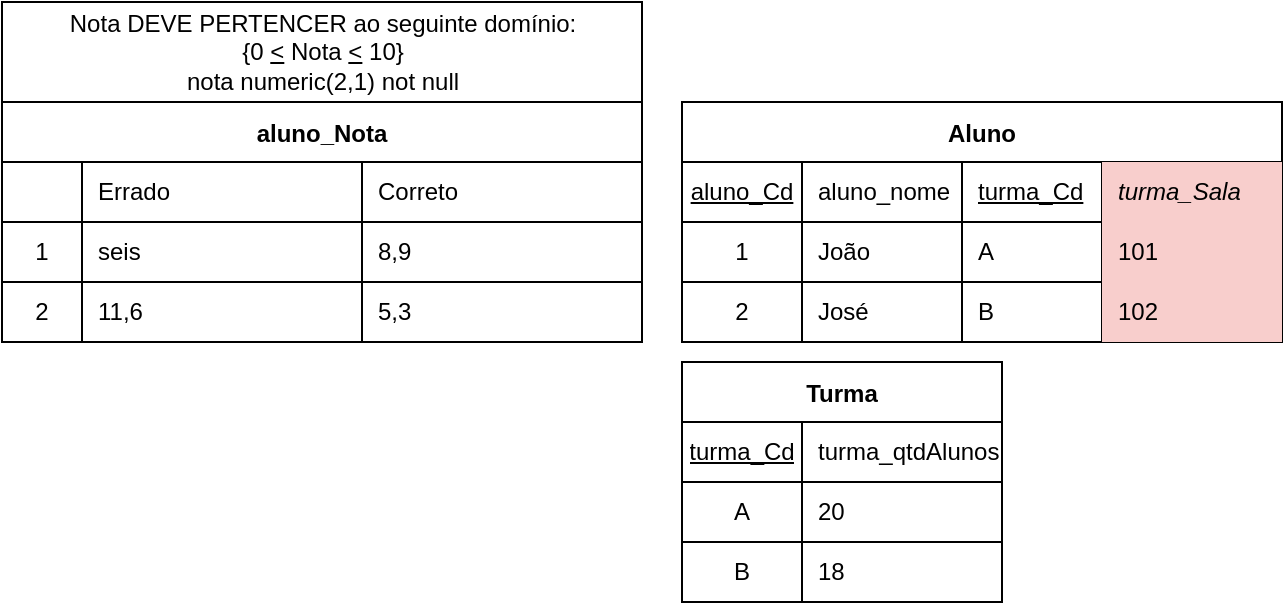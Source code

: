 <mxfile version="18.1.3" type="github"><diagram id="379qlIb-3-_eoajQLaRB" name="Page-1"><mxGraphModel dx="818" dy="680" grid="1" gridSize="10" guides="1" tooltips="1" connect="1" arrows="1" fold="1" page="1" pageScale="1" pageWidth="827" pageHeight="1169" math="0" shadow="0"><root><mxCell id="0"/><mxCell id="1" parent="0"/><mxCell id="DfF8V6Z4Zw2EoKoNlNdy-20" value="" style="rounded=0;whiteSpace=wrap;html=1;sketch=0;" vertex="1" parent="1"><mxGeometry x="40" y="30" width="320" height="50" as="geometry"/></mxCell><mxCell id="DfF8V6Z4Zw2EoKoNlNdy-1" value="aluno_Nota" style="shape=table;startSize=30;container=1;collapsible=0;childLayout=tableLayout;fixedRows=1;rowLines=1;fontStyle=1;sketch=0;" vertex="1" parent="1"><mxGeometry x="40" y="80" width="320" height="120" as="geometry"/></mxCell><mxCell id="DfF8V6Z4Zw2EoKoNlNdy-11" style="shape=tableRow;horizontal=0;startSize=0;swimlaneHead=0;swimlaneBody=0;top=0;left=0;bottom=0;right=0;collapsible=0;dropTarget=0;fillColor=none;points=[[0,0.5],[1,0.5]];portConstraint=eastwest;" vertex="1" parent="DfF8V6Z4Zw2EoKoNlNdy-1"><mxGeometry y="30" width="320" height="30" as="geometry"/></mxCell><mxCell id="DfF8V6Z4Zw2EoKoNlNdy-12" style="shape=partialRectangle;html=1;whiteSpace=wrap;connectable=0;fillColor=none;top=0;left=0;bottom=0;right=0;overflow=hidden;pointerEvents=1;" vertex="1" parent="DfF8V6Z4Zw2EoKoNlNdy-11"><mxGeometry width="40" height="30" as="geometry"><mxRectangle width="40" height="30" as="alternateBounds"/></mxGeometry></mxCell><mxCell id="DfF8V6Z4Zw2EoKoNlNdy-13" value="Errado" style="shape=partialRectangle;html=1;whiteSpace=wrap;connectable=0;fillColor=none;top=0;left=0;bottom=0;right=0;align=left;spacingLeft=6;overflow=hidden;" vertex="1" parent="DfF8V6Z4Zw2EoKoNlNdy-11"><mxGeometry x="40" width="140" height="30" as="geometry"><mxRectangle width="140" height="30" as="alternateBounds"/></mxGeometry></mxCell><mxCell id="DfF8V6Z4Zw2EoKoNlNdy-14" value="Correto" style="shape=partialRectangle;html=1;whiteSpace=wrap;connectable=0;fillColor=none;top=0;left=0;bottom=0;right=0;align=left;spacingLeft=6;overflow=hidden;" vertex="1" parent="DfF8V6Z4Zw2EoKoNlNdy-11"><mxGeometry x="180" width="140" height="30" as="geometry"><mxRectangle width="140" height="30" as="alternateBounds"/></mxGeometry></mxCell><mxCell id="DfF8V6Z4Zw2EoKoNlNdy-2" value="" style="shape=tableRow;horizontal=0;startSize=0;swimlaneHead=0;swimlaneBody=0;top=0;left=0;bottom=0;right=0;collapsible=0;dropTarget=0;fillColor=none;points=[[0,0.5],[1,0.5]];portConstraint=eastwest;" vertex="1" parent="DfF8V6Z4Zw2EoKoNlNdy-1"><mxGeometry y="60" width="320" height="30" as="geometry"/></mxCell><mxCell id="DfF8V6Z4Zw2EoKoNlNdy-3" value="1" style="shape=partialRectangle;html=1;whiteSpace=wrap;connectable=0;fillColor=none;top=0;left=0;bottom=0;right=0;overflow=hidden;pointerEvents=1;" vertex="1" parent="DfF8V6Z4Zw2EoKoNlNdy-2"><mxGeometry width="40" height="30" as="geometry"><mxRectangle width="40" height="30" as="alternateBounds"/></mxGeometry></mxCell><mxCell id="DfF8V6Z4Zw2EoKoNlNdy-4" value="seis" style="shape=partialRectangle;html=1;whiteSpace=wrap;connectable=0;fillColor=none;top=0;left=0;bottom=0;right=0;align=left;spacingLeft=6;overflow=hidden;" vertex="1" parent="DfF8V6Z4Zw2EoKoNlNdy-2"><mxGeometry x="40" width="140" height="30" as="geometry"><mxRectangle width="140" height="30" as="alternateBounds"/></mxGeometry></mxCell><mxCell id="DfF8V6Z4Zw2EoKoNlNdy-15" value="8,9" style="shape=partialRectangle;html=1;whiteSpace=wrap;connectable=0;fillColor=none;top=0;left=0;bottom=0;right=0;align=left;spacingLeft=6;overflow=hidden;" vertex="1" parent="DfF8V6Z4Zw2EoKoNlNdy-2"><mxGeometry x="180" width="140" height="30" as="geometry"><mxRectangle width="140" height="30" as="alternateBounds"/></mxGeometry></mxCell><mxCell id="DfF8V6Z4Zw2EoKoNlNdy-5" value="" style="shape=tableRow;horizontal=0;startSize=0;swimlaneHead=0;swimlaneBody=0;top=0;left=0;bottom=0;right=0;collapsible=0;dropTarget=0;fillColor=none;points=[[0,0.5],[1,0.5]];portConstraint=eastwest;" vertex="1" parent="DfF8V6Z4Zw2EoKoNlNdy-1"><mxGeometry y="90" width="320" height="30" as="geometry"/></mxCell><mxCell id="DfF8V6Z4Zw2EoKoNlNdy-6" value="2" style="shape=partialRectangle;html=1;whiteSpace=wrap;connectable=0;fillColor=none;top=0;left=0;bottom=0;right=0;overflow=hidden;" vertex="1" parent="DfF8V6Z4Zw2EoKoNlNdy-5"><mxGeometry width="40" height="30" as="geometry"><mxRectangle width="40" height="30" as="alternateBounds"/></mxGeometry></mxCell><mxCell id="DfF8V6Z4Zw2EoKoNlNdy-7" value="11,6" style="shape=partialRectangle;html=1;whiteSpace=wrap;connectable=0;fillColor=none;top=0;left=0;bottom=0;right=0;align=left;spacingLeft=6;overflow=hidden;" vertex="1" parent="DfF8V6Z4Zw2EoKoNlNdy-5"><mxGeometry x="40" width="140" height="30" as="geometry"><mxRectangle width="140" height="30" as="alternateBounds"/></mxGeometry></mxCell><mxCell id="DfF8V6Z4Zw2EoKoNlNdy-16" value="5,3" style="shape=partialRectangle;html=1;whiteSpace=wrap;connectable=0;fillColor=none;top=0;left=0;bottom=0;right=0;align=left;spacingLeft=6;overflow=hidden;" vertex="1" parent="DfF8V6Z4Zw2EoKoNlNdy-5"><mxGeometry x="180" width="140" height="30" as="geometry"><mxRectangle width="140" height="30" as="alternateBounds"/></mxGeometry></mxCell><mxCell id="DfF8V6Z4Zw2EoKoNlNdy-19" value="&lt;div&gt;Nota DEVE PERTENCER ao seguinte domínio:&lt;/div&gt;&lt;div&gt;{0 &lt;u&gt;&amp;lt;&lt;/u&gt; Nota &lt;u&gt;&amp;lt;&lt;/u&gt; 10}&lt;/div&gt;&lt;div&gt;nota numeric(2,1) not null&lt;br&gt;&lt;/div&gt;" style="text;html=1;align=center;verticalAlign=middle;resizable=0;points=[];autosize=1;strokeColor=none;fillColor=none;" vertex="1" parent="1"><mxGeometry x="65" y="30" width="270" height="50" as="geometry"/></mxCell><mxCell id="DfF8V6Z4Zw2EoKoNlNdy-21" value="Aluno" style="shape=table;startSize=30;container=1;collapsible=0;childLayout=tableLayout;fixedRows=1;rowLines=1;fontStyle=1;sketch=0;" vertex="1" parent="1"><mxGeometry x="380" y="80" width="300" height="120" as="geometry"/></mxCell><mxCell id="DfF8V6Z4Zw2EoKoNlNdy-35" style="shape=tableRow;horizontal=0;startSize=0;swimlaneHead=0;swimlaneBody=0;top=0;left=0;bottom=0;right=0;collapsible=0;dropTarget=0;fillColor=none;points=[[0,0.5],[1,0.5]];portConstraint=eastwest;sketch=0;" vertex="1" parent="DfF8V6Z4Zw2EoKoNlNdy-21"><mxGeometry y="30" width="300" height="30" as="geometry"/></mxCell><mxCell id="DfF8V6Z4Zw2EoKoNlNdy-36" value="&lt;u&gt;aluno_Cd&lt;/u&gt;" style="shape=partialRectangle;html=1;whiteSpace=wrap;connectable=0;fillColor=none;top=0;left=0;bottom=0;right=0;overflow=hidden;pointerEvents=1;sketch=0;" vertex="1" parent="DfF8V6Z4Zw2EoKoNlNdy-35"><mxGeometry width="60" height="30" as="geometry"><mxRectangle width="60" height="30" as="alternateBounds"/></mxGeometry></mxCell><mxCell id="DfF8V6Z4Zw2EoKoNlNdy-37" value="aluno_nome" style="shape=partialRectangle;html=1;whiteSpace=wrap;connectable=0;fillColor=none;top=0;left=0;bottom=0;right=0;align=left;spacingLeft=6;overflow=hidden;sketch=0;" vertex="1" parent="DfF8V6Z4Zw2EoKoNlNdy-35"><mxGeometry x="60" width="80" height="30" as="geometry"><mxRectangle width="80" height="30" as="alternateBounds"/></mxGeometry></mxCell><mxCell id="DfF8V6Z4Zw2EoKoNlNdy-38" value="&lt;u&gt;turma_Cd&lt;/u&gt;" style="shape=partialRectangle;html=1;whiteSpace=wrap;connectable=0;fillColor=none;top=0;left=0;bottom=0;right=0;align=left;spacingLeft=6;overflow=hidden;sketch=0;" vertex="1" parent="DfF8V6Z4Zw2EoKoNlNdy-35"><mxGeometry x="140" width="70" height="30" as="geometry"><mxRectangle width="70" height="30" as="alternateBounds"/></mxGeometry></mxCell><mxCell id="DfF8V6Z4Zw2EoKoNlNdy-39" value="&lt;i&gt;turma_Sala&lt;/i&gt;" style="shape=partialRectangle;html=1;whiteSpace=wrap;connectable=0;fillColor=#f8cecc;top=0;left=0;bottom=0;right=0;align=left;spacingLeft=6;overflow=hidden;sketch=0;strokeColor=#b85450;" vertex="1" parent="DfF8V6Z4Zw2EoKoNlNdy-35"><mxGeometry x="210" width="90" height="30" as="geometry"><mxRectangle width="90" height="30" as="alternateBounds"/></mxGeometry></mxCell><mxCell id="DfF8V6Z4Zw2EoKoNlNdy-22" value="" style="shape=tableRow;horizontal=0;startSize=0;swimlaneHead=0;swimlaneBody=0;top=0;left=0;bottom=0;right=0;collapsible=0;dropTarget=0;fillColor=none;points=[[0,0.5],[1,0.5]];portConstraint=eastwest;sketch=0;" vertex="1" parent="DfF8V6Z4Zw2EoKoNlNdy-21"><mxGeometry y="60" width="300" height="30" as="geometry"/></mxCell><mxCell id="DfF8V6Z4Zw2EoKoNlNdy-23" value="1" style="shape=partialRectangle;html=1;whiteSpace=wrap;connectable=0;fillColor=none;top=0;left=0;bottom=0;right=0;overflow=hidden;pointerEvents=1;sketch=0;" vertex="1" parent="DfF8V6Z4Zw2EoKoNlNdy-22"><mxGeometry width="60" height="30" as="geometry"><mxRectangle width="60" height="30" as="alternateBounds"/></mxGeometry></mxCell><mxCell id="DfF8V6Z4Zw2EoKoNlNdy-24" value="João" style="shape=partialRectangle;html=1;whiteSpace=wrap;connectable=0;fillColor=none;top=0;left=0;bottom=0;right=0;align=left;spacingLeft=6;overflow=hidden;sketch=0;" vertex="1" parent="DfF8V6Z4Zw2EoKoNlNdy-22"><mxGeometry x="60" width="80" height="30" as="geometry"><mxRectangle width="80" height="30" as="alternateBounds"/></mxGeometry></mxCell><mxCell id="DfF8V6Z4Zw2EoKoNlNdy-31" value="A" style="shape=partialRectangle;html=1;whiteSpace=wrap;connectable=0;fillColor=none;top=0;left=0;bottom=0;right=0;align=left;spacingLeft=6;overflow=hidden;sketch=0;" vertex="1" parent="DfF8V6Z4Zw2EoKoNlNdy-22"><mxGeometry x="140" width="70" height="30" as="geometry"><mxRectangle width="70" height="30" as="alternateBounds"/></mxGeometry></mxCell><mxCell id="DfF8V6Z4Zw2EoKoNlNdy-33" value="101" style="shape=partialRectangle;html=1;whiteSpace=wrap;connectable=0;fillColor=#f8cecc;top=0;left=0;bottom=0;right=0;align=left;spacingLeft=6;overflow=hidden;sketch=0;strokeColor=#b85450;" vertex="1" parent="DfF8V6Z4Zw2EoKoNlNdy-22"><mxGeometry x="210" width="90" height="30" as="geometry"><mxRectangle width="90" height="30" as="alternateBounds"/></mxGeometry></mxCell><mxCell id="DfF8V6Z4Zw2EoKoNlNdy-25" value="" style="shape=tableRow;horizontal=0;startSize=0;swimlaneHead=0;swimlaneBody=0;top=0;left=0;bottom=0;right=0;collapsible=0;dropTarget=0;fillColor=none;points=[[0,0.5],[1,0.5]];portConstraint=eastwest;sketch=0;" vertex="1" parent="DfF8V6Z4Zw2EoKoNlNdy-21"><mxGeometry y="90" width="300" height="30" as="geometry"/></mxCell><mxCell id="DfF8V6Z4Zw2EoKoNlNdy-26" value="2" style="shape=partialRectangle;html=1;whiteSpace=wrap;connectable=0;fillColor=none;top=0;left=0;bottom=0;right=0;overflow=hidden;sketch=0;" vertex="1" parent="DfF8V6Z4Zw2EoKoNlNdy-25"><mxGeometry width="60" height="30" as="geometry"><mxRectangle width="60" height="30" as="alternateBounds"/></mxGeometry></mxCell><mxCell id="DfF8V6Z4Zw2EoKoNlNdy-27" value="José" style="shape=partialRectangle;html=1;whiteSpace=wrap;connectable=0;fillColor=none;top=0;left=0;bottom=0;right=0;align=left;spacingLeft=6;overflow=hidden;sketch=0;" vertex="1" parent="DfF8V6Z4Zw2EoKoNlNdy-25"><mxGeometry x="60" width="80" height="30" as="geometry"><mxRectangle width="80" height="30" as="alternateBounds"/></mxGeometry></mxCell><mxCell id="DfF8V6Z4Zw2EoKoNlNdy-32" value="B" style="shape=partialRectangle;html=1;whiteSpace=wrap;connectable=0;fillColor=none;top=0;left=0;bottom=0;right=0;align=left;spacingLeft=6;overflow=hidden;sketch=0;" vertex="1" parent="DfF8V6Z4Zw2EoKoNlNdy-25"><mxGeometry x="140" width="70" height="30" as="geometry"><mxRectangle width="70" height="30" as="alternateBounds"/></mxGeometry></mxCell><mxCell id="DfF8V6Z4Zw2EoKoNlNdy-34" value="102" style="shape=partialRectangle;html=1;whiteSpace=wrap;connectable=0;fillColor=#f8cecc;top=0;left=0;bottom=0;right=0;align=left;spacingLeft=6;overflow=hidden;sketch=0;strokeColor=#b85450;" vertex="1" parent="DfF8V6Z4Zw2EoKoNlNdy-25"><mxGeometry x="210" width="90" height="30" as="geometry"><mxRectangle width="90" height="30" as="alternateBounds"/></mxGeometry></mxCell><mxCell id="DfF8V6Z4Zw2EoKoNlNdy-40" value="Turma" style="shape=table;startSize=30;container=1;collapsible=0;childLayout=tableLayout;fixedRows=1;rowLines=1;fontStyle=1;sketch=0;" vertex="1" parent="1"><mxGeometry x="380" y="210" width="160" height="120" as="geometry"/></mxCell><mxCell id="DfF8V6Z4Zw2EoKoNlNdy-41" style="shape=tableRow;horizontal=0;startSize=0;swimlaneHead=0;swimlaneBody=0;top=0;left=0;bottom=0;right=0;collapsible=0;dropTarget=0;fillColor=none;points=[[0,0.5],[1,0.5]];portConstraint=eastwest;sketch=0;" vertex="1" parent="DfF8V6Z4Zw2EoKoNlNdy-40"><mxGeometry y="30" width="160" height="30" as="geometry"/></mxCell><mxCell id="DfF8V6Z4Zw2EoKoNlNdy-42" value="&lt;u&gt;turma_Cd&lt;/u&gt;" style="shape=partialRectangle;html=1;whiteSpace=wrap;connectable=0;fillColor=none;top=0;left=0;bottom=0;right=0;overflow=hidden;pointerEvents=1;sketch=0;" vertex="1" parent="DfF8V6Z4Zw2EoKoNlNdy-41"><mxGeometry width="60" height="30" as="geometry"><mxRectangle width="60" height="30" as="alternateBounds"/></mxGeometry></mxCell><mxCell id="DfF8V6Z4Zw2EoKoNlNdy-43" value="turma_qtdAlunos" style="shape=partialRectangle;html=1;whiteSpace=wrap;connectable=0;fillColor=none;top=0;left=0;bottom=0;right=0;align=left;spacingLeft=6;overflow=hidden;sketch=0;" vertex="1" parent="DfF8V6Z4Zw2EoKoNlNdy-41"><mxGeometry x="60" width="100" height="30" as="geometry"><mxRectangle width="100" height="30" as="alternateBounds"/></mxGeometry></mxCell><mxCell id="DfF8V6Z4Zw2EoKoNlNdy-46" value="" style="shape=tableRow;horizontal=0;startSize=0;swimlaneHead=0;swimlaneBody=0;top=0;left=0;bottom=0;right=0;collapsible=0;dropTarget=0;fillColor=none;points=[[0,0.5],[1,0.5]];portConstraint=eastwest;sketch=0;" vertex="1" parent="DfF8V6Z4Zw2EoKoNlNdy-40"><mxGeometry y="60" width="160" height="30" as="geometry"/></mxCell><mxCell id="DfF8V6Z4Zw2EoKoNlNdy-47" value="A" style="shape=partialRectangle;html=1;whiteSpace=wrap;connectable=0;fillColor=none;top=0;left=0;bottom=0;right=0;overflow=hidden;pointerEvents=1;sketch=0;" vertex="1" parent="DfF8V6Z4Zw2EoKoNlNdy-46"><mxGeometry width="60" height="30" as="geometry"><mxRectangle width="60" height="30" as="alternateBounds"/></mxGeometry></mxCell><mxCell id="DfF8V6Z4Zw2EoKoNlNdy-48" value="20" style="shape=partialRectangle;html=1;whiteSpace=wrap;connectable=0;fillColor=none;top=0;left=0;bottom=0;right=0;align=left;spacingLeft=6;overflow=hidden;sketch=0;" vertex="1" parent="DfF8V6Z4Zw2EoKoNlNdy-46"><mxGeometry x="60" width="100" height="30" as="geometry"><mxRectangle width="100" height="30" as="alternateBounds"/></mxGeometry></mxCell><mxCell id="DfF8V6Z4Zw2EoKoNlNdy-51" value="" style="shape=tableRow;horizontal=0;startSize=0;swimlaneHead=0;swimlaneBody=0;top=0;left=0;bottom=0;right=0;collapsible=0;dropTarget=0;fillColor=none;points=[[0,0.5],[1,0.5]];portConstraint=eastwest;sketch=0;" vertex="1" parent="DfF8V6Z4Zw2EoKoNlNdy-40"><mxGeometry y="90" width="160" height="30" as="geometry"/></mxCell><mxCell id="DfF8V6Z4Zw2EoKoNlNdy-52" value="B" style="shape=partialRectangle;html=1;whiteSpace=wrap;connectable=0;fillColor=none;top=0;left=0;bottom=0;right=0;overflow=hidden;sketch=0;" vertex="1" parent="DfF8V6Z4Zw2EoKoNlNdy-51"><mxGeometry width="60" height="30" as="geometry"><mxRectangle width="60" height="30" as="alternateBounds"/></mxGeometry></mxCell><mxCell id="DfF8V6Z4Zw2EoKoNlNdy-53" value="18" style="shape=partialRectangle;html=1;whiteSpace=wrap;connectable=0;fillColor=none;top=0;left=0;bottom=0;right=0;align=left;spacingLeft=6;overflow=hidden;sketch=0;" vertex="1" parent="DfF8V6Z4Zw2EoKoNlNdy-51"><mxGeometry x="60" width="100" height="30" as="geometry"><mxRectangle width="100" height="30" as="alternateBounds"/></mxGeometry></mxCell></root></mxGraphModel></diagram></mxfile>